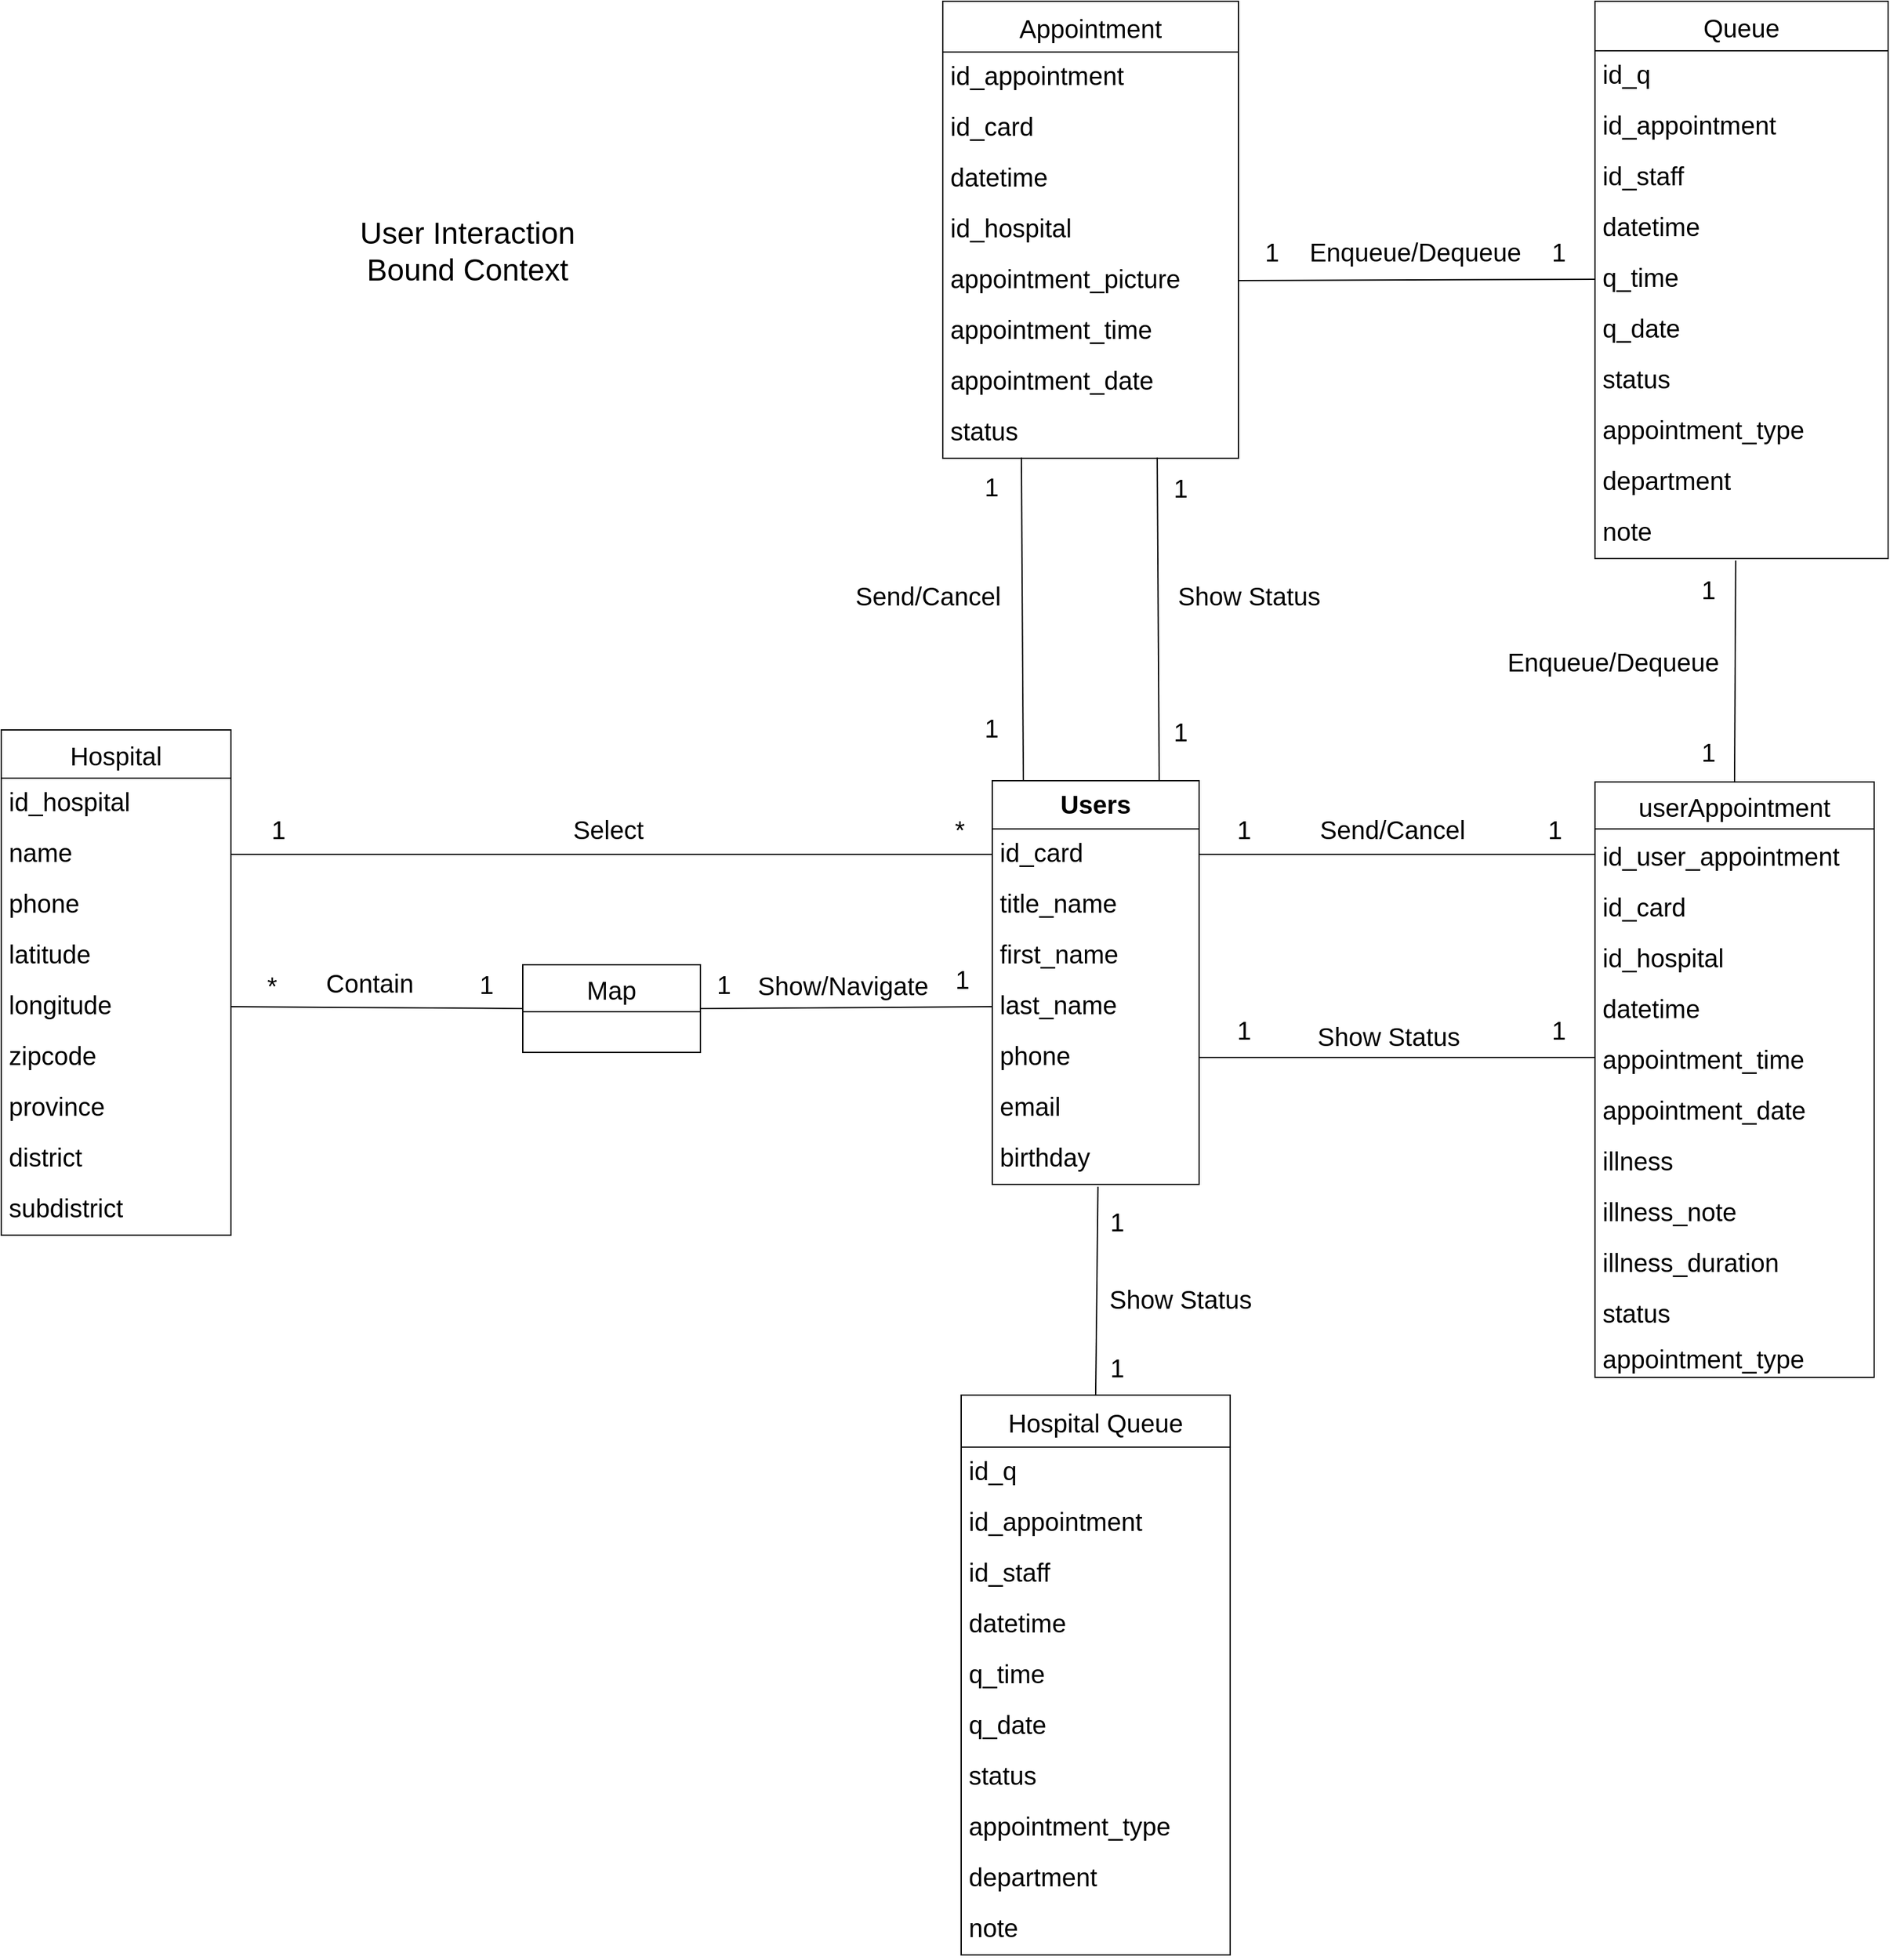<mxfile version="20.6.0" type="device"><diagram id="UZOL21twxFex-5d-P2eR" name="Page-1"><mxGraphModel dx="2580" dy="-2388" grid="0" gridSize="10" guides="1" tooltips="1" connect="1" arrows="1" fold="1" page="1" pageScale="1" pageWidth="850" pageHeight="1100" math="0" shadow="0"><root><mxCell id="0"/><mxCell id="1" parent="0"/><mxCell id="BPIyBvQ2ZRbaufQEwY2Y-412" value="&lt;font style=&quot;font-size: 24px;&quot;&gt;User Interaction&lt;br&gt;Bound Context&lt;/font&gt;" style="text;html=1;strokeColor=none;fillColor=none;align=center;verticalAlign=middle;whiteSpace=wrap;rounded=0;" parent="1" vertex="1"><mxGeometry x="-499" y="3731.5" width="199" height="91" as="geometry"/></mxCell><mxCell id="BPIyBvQ2ZRbaufQEwY2Y-413" value="Users" style="swimlane;fontStyle=1;align=center;verticalAlign=top;childLayout=stackLayout;horizontal=1;startSize=38;horizontalStack=0;resizeParent=1;resizeParentMax=0;resizeLast=0;collapsible=1;marginBottom=0;fontSize=20;" parent="1" vertex="1"><mxGeometry x="14" y="4194" width="163" height="318" as="geometry"/></mxCell><mxCell id="BPIyBvQ2ZRbaufQEwY2Y-414" value="id_card" style="text;strokeColor=none;fillColor=none;align=left;verticalAlign=top;spacingLeft=4;spacingRight=4;overflow=hidden;rotatable=0;points=[[0,0.5],[1,0.5]];portConstraint=eastwest;fontSize=20;" parent="BPIyBvQ2ZRbaufQEwY2Y-413" vertex="1"><mxGeometry y="38" width="163" height="40" as="geometry"/></mxCell><mxCell id="BPIyBvQ2ZRbaufQEwY2Y-415" value="title_name" style="text;strokeColor=none;fillColor=none;align=left;verticalAlign=top;spacingLeft=4;spacingRight=4;overflow=hidden;rotatable=0;points=[[0,0.5],[1,0.5]];portConstraint=eastwest;fontSize=20;" parent="BPIyBvQ2ZRbaufQEwY2Y-413" vertex="1"><mxGeometry y="78" width="163" height="40" as="geometry"/></mxCell><mxCell id="BPIyBvQ2ZRbaufQEwY2Y-416" value="first_name" style="text;strokeColor=none;fillColor=none;align=left;verticalAlign=top;spacingLeft=4;spacingRight=4;overflow=hidden;rotatable=0;points=[[0,0.5],[1,0.5]];portConstraint=eastwest;fontSize=20;" parent="BPIyBvQ2ZRbaufQEwY2Y-413" vertex="1"><mxGeometry y="118" width="163" height="40" as="geometry"/></mxCell><mxCell id="BPIyBvQ2ZRbaufQEwY2Y-417" value="last_name" style="text;strokeColor=none;fillColor=none;align=left;verticalAlign=top;spacingLeft=4;spacingRight=4;overflow=hidden;rotatable=0;points=[[0,0.5],[1,0.5]];portConstraint=eastwest;fontSize=20;" parent="BPIyBvQ2ZRbaufQEwY2Y-413" vertex="1"><mxGeometry y="158" width="163" height="40" as="geometry"/></mxCell><mxCell id="BPIyBvQ2ZRbaufQEwY2Y-418" value="phone" style="text;strokeColor=none;fillColor=none;align=left;verticalAlign=top;spacingLeft=4;spacingRight=4;overflow=hidden;rotatable=0;points=[[0,0.5],[1,0.5]];portConstraint=eastwest;fontSize=20;" parent="BPIyBvQ2ZRbaufQEwY2Y-413" vertex="1"><mxGeometry y="198" width="163" height="40" as="geometry"/></mxCell><mxCell id="BPIyBvQ2ZRbaufQEwY2Y-419" value="email" style="text;strokeColor=none;fillColor=none;align=left;verticalAlign=top;spacingLeft=4;spacingRight=4;overflow=hidden;rotatable=0;points=[[0,0.5],[1,0.5]];portConstraint=eastwest;fontSize=20;" parent="BPIyBvQ2ZRbaufQEwY2Y-413" vertex="1"><mxGeometry y="238" width="163" height="40" as="geometry"/></mxCell><mxCell id="BPIyBvQ2ZRbaufQEwY2Y-420" value="birthday" style="text;strokeColor=none;fillColor=none;align=left;verticalAlign=top;spacingLeft=4;spacingRight=4;overflow=hidden;rotatable=0;points=[[0,0.5],[1,0.5]];portConstraint=eastwest;fontSize=20;" parent="BPIyBvQ2ZRbaufQEwY2Y-413" vertex="1"><mxGeometry y="278" width="163" height="40" as="geometry"/></mxCell><mxCell id="BPIyBvQ2ZRbaufQEwY2Y-421" value="Appointment" style="swimlane;fontStyle=0;childLayout=stackLayout;horizontal=1;startSize=40;fillColor=none;horizontalStack=0;resizeParent=1;resizeParentMax=0;resizeLast=0;collapsible=1;marginBottom=0;fontSize=20;" parent="1" vertex="1"><mxGeometry x="-25" y="3580" width="233" height="360" as="geometry"/></mxCell><mxCell id="BPIyBvQ2ZRbaufQEwY2Y-422" value="id_appointment" style="text;strokeColor=none;fillColor=none;align=left;verticalAlign=top;spacingLeft=4;spacingRight=4;overflow=hidden;rotatable=0;points=[[0,0.5],[1,0.5]];portConstraint=eastwest;fontSize=20;" parent="BPIyBvQ2ZRbaufQEwY2Y-421" vertex="1"><mxGeometry y="40" width="233" height="40" as="geometry"/></mxCell><mxCell id="BPIyBvQ2ZRbaufQEwY2Y-423" value="id_card" style="text;strokeColor=none;fillColor=none;align=left;verticalAlign=top;spacingLeft=4;spacingRight=4;overflow=hidden;rotatable=0;points=[[0,0.5],[1,0.5]];portConstraint=eastwest;fontSize=20;" parent="BPIyBvQ2ZRbaufQEwY2Y-421" vertex="1"><mxGeometry y="80" width="233" height="40" as="geometry"/></mxCell><mxCell id="BPIyBvQ2ZRbaufQEwY2Y-424" value="datetime" style="text;strokeColor=none;fillColor=none;align=left;verticalAlign=top;spacingLeft=4;spacingRight=4;overflow=hidden;rotatable=0;points=[[0,0.5],[1,0.5]];portConstraint=eastwest;fontSize=20;" parent="BPIyBvQ2ZRbaufQEwY2Y-421" vertex="1"><mxGeometry y="120" width="233" height="40" as="geometry"/></mxCell><mxCell id="BPIyBvQ2ZRbaufQEwY2Y-425" value="id_hospital" style="text;strokeColor=none;fillColor=none;align=left;verticalAlign=top;spacingLeft=4;spacingRight=4;overflow=hidden;rotatable=0;points=[[0,0.5],[1,0.5]];portConstraint=eastwest;fontSize=20;" parent="BPIyBvQ2ZRbaufQEwY2Y-421" vertex="1"><mxGeometry y="160" width="233" height="40" as="geometry"/></mxCell><mxCell id="BPIyBvQ2ZRbaufQEwY2Y-426" value=" appointment_picture" style="text;strokeColor=none;fillColor=none;align=left;verticalAlign=top;spacingLeft=4;spacingRight=4;overflow=hidden;rotatable=0;points=[[0,0.5],[1,0.5]];portConstraint=eastwest;fontSize=20;" parent="BPIyBvQ2ZRbaufQEwY2Y-421" vertex="1"><mxGeometry y="200" width="233" height="40" as="geometry"/></mxCell><mxCell id="BPIyBvQ2ZRbaufQEwY2Y-427" value="appointment_time" style="text;strokeColor=none;fillColor=none;align=left;verticalAlign=top;spacingLeft=4;spacingRight=4;overflow=hidden;rotatable=0;points=[[0,0.5],[1,0.5]];portConstraint=eastwest;fontSize=20;" parent="BPIyBvQ2ZRbaufQEwY2Y-421" vertex="1"><mxGeometry y="240" width="233" height="40" as="geometry"/></mxCell><mxCell id="BPIyBvQ2ZRbaufQEwY2Y-428" value="appointment_date" style="text;strokeColor=none;fillColor=none;align=left;verticalAlign=top;spacingLeft=4;spacingRight=4;overflow=hidden;rotatable=0;points=[[0,0.5],[1,0.5]];portConstraint=eastwest;fontSize=20;" parent="BPIyBvQ2ZRbaufQEwY2Y-421" vertex="1"><mxGeometry y="280" width="233" height="40" as="geometry"/></mxCell><mxCell id="BPIyBvQ2ZRbaufQEwY2Y-429" value="status" style="text;strokeColor=none;fillColor=none;align=left;verticalAlign=top;spacingLeft=4;spacingRight=4;overflow=hidden;rotatable=0;points=[[0,0.5],[1,0.5]];portConstraint=eastwest;fontSize=20;" parent="BPIyBvQ2ZRbaufQEwY2Y-421" vertex="1"><mxGeometry y="320" width="233" height="40" as="geometry"/></mxCell><mxCell id="BPIyBvQ2ZRbaufQEwY2Y-430" value="userAppointment" style="swimlane;fontStyle=0;childLayout=stackLayout;horizontal=1;startSize=37;fillColor=none;horizontalStack=0;resizeParent=1;resizeParentMax=0;resizeLast=0;collapsible=1;marginBottom=0;fontSize=20;" parent="1" vertex="1"><mxGeometry x="489" y="4195" width="220" height="469" as="geometry"/></mxCell><mxCell id="BPIyBvQ2ZRbaufQEwY2Y-431" value="id_user_appointment" style="text;strokeColor=none;fillColor=none;align=left;verticalAlign=middle;spacingLeft=4;spacingRight=4;overflow=hidden;rotatable=0;points=[[0,0.5],[1,0.5]];portConstraint=eastwest;fontSize=20;" parent="BPIyBvQ2ZRbaufQEwY2Y-430" vertex="1"><mxGeometry y="37" width="220" height="40" as="geometry"/></mxCell><mxCell id="BPIyBvQ2ZRbaufQEwY2Y-432" value="id_card" style="text;strokeColor=none;fillColor=none;align=left;verticalAlign=middle;spacingLeft=4;spacingRight=4;overflow=hidden;rotatable=0;points=[[0,0.5],[1,0.5]];portConstraint=eastwest;fontSize=20;" parent="BPIyBvQ2ZRbaufQEwY2Y-430" vertex="1"><mxGeometry y="77" width="220" height="40" as="geometry"/></mxCell><mxCell id="BPIyBvQ2ZRbaufQEwY2Y-433" value="id_hospital" style="text;strokeColor=none;fillColor=none;align=left;verticalAlign=middle;spacingLeft=4;spacingRight=4;overflow=hidden;rotatable=0;points=[[0,0.5],[1,0.5]];portConstraint=eastwest;fontSize=20;" parent="BPIyBvQ2ZRbaufQEwY2Y-430" vertex="1"><mxGeometry y="117" width="220" height="40" as="geometry"/></mxCell><mxCell id="BPIyBvQ2ZRbaufQEwY2Y-434" value="datetime" style="text;strokeColor=none;fillColor=none;align=left;verticalAlign=middle;spacingLeft=4;spacingRight=4;overflow=hidden;rotatable=0;points=[[0,0.5],[1,0.5]];portConstraint=eastwest;fontSize=20;" parent="BPIyBvQ2ZRbaufQEwY2Y-430" vertex="1"><mxGeometry y="157" width="220" height="40" as="geometry"/></mxCell><mxCell id="BPIyBvQ2ZRbaufQEwY2Y-435" value="appointment_time" style="text;strokeColor=none;fillColor=none;align=left;verticalAlign=middle;spacingLeft=4;spacingRight=4;overflow=hidden;rotatable=0;points=[[0,0.5],[1,0.5]];portConstraint=eastwest;fontSize=20;" parent="BPIyBvQ2ZRbaufQEwY2Y-430" vertex="1"><mxGeometry y="197" width="220" height="40" as="geometry"/></mxCell><mxCell id="BPIyBvQ2ZRbaufQEwY2Y-436" value="appointment_date" style="text;strokeColor=none;fillColor=none;align=left;verticalAlign=middle;spacingLeft=4;spacingRight=4;overflow=hidden;rotatable=0;points=[[0,0.5],[1,0.5]];portConstraint=eastwest;fontSize=20;" parent="BPIyBvQ2ZRbaufQEwY2Y-430" vertex="1"><mxGeometry y="237" width="220" height="40" as="geometry"/></mxCell><mxCell id="BPIyBvQ2ZRbaufQEwY2Y-437" value="illness" style="text;strokeColor=none;fillColor=none;align=left;verticalAlign=middle;spacingLeft=4;spacingRight=4;overflow=hidden;rotatable=0;points=[[0,0.5],[1,0.5]];portConstraint=eastwest;fontSize=20;" parent="BPIyBvQ2ZRbaufQEwY2Y-430" vertex="1"><mxGeometry y="277" width="220" height="40" as="geometry"/></mxCell><mxCell id="BPIyBvQ2ZRbaufQEwY2Y-438" value="illness_note" style="text;strokeColor=none;fillColor=none;align=left;verticalAlign=middle;spacingLeft=4;spacingRight=4;overflow=hidden;rotatable=0;points=[[0,0.5],[1,0.5]];portConstraint=eastwest;fontSize=20;" parent="BPIyBvQ2ZRbaufQEwY2Y-430" vertex="1"><mxGeometry y="317" width="220" height="40" as="geometry"/></mxCell><mxCell id="BPIyBvQ2ZRbaufQEwY2Y-439" value="illness_duration" style="text;strokeColor=none;fillColor=none;align=left;verticalAlign=middle;spacingLeft=4;spacingRight=4;overflow=hidden;rotatable=0;points=[[0,0.5],[1,0.5]];portConstraint=eastwest;fontSize=20;" parent="BPIyBvQ2ZRbaufQEwY2Y-430" vertex="1"><mxGeometry y="357" width="220" height="40" as="geometry"/></mxCell><mxCell id="BPIyBvQ2ZRbaufQEwY2Y-440" value="status" style="text;strokeColor=none;fillColor=none;align=left;verticalAlign=middle;spacingLeft=4;spacingRight=4;overflow=hidden;rotatable=0;points=[[0,0.5],[1,0.5]];portConstraint=eastwest;fontSize=20;" parent="BPIyBvQ2ZRbaufQEwY2Y-430" vertex="1"><mxGeometry y="397" width="220" height="40" as="geometry"/></mxCell><mxCell id="BPIyBvQ2ZRbaufQEwY2Y-441" value="appointment_type" style="text;strokeColor=none;fillColor=none;align=left;verticalAlign=middle;spacingLeft=4;spacingRight=4;overflow=hidden;rotatable=0;points=[[0,0.5],[1,0.5]];portConstraint=eastwest;fontSize=20;" parent="BPIyBvQ2ZRbaufQEwY2Y-430" vertex="1"><mxGeometry y="437" width="220" height="32" as="geometry"/></mxCell><mxCell id="BPIyBvQ2ZRbaufQEwY2Y-442" value="Map" style="swimlane;fontStyle=0;childLayout=stackLayout;horizontal=1;startSize=37;fillColor=none;horizontalStack=0;resizeParent=1;resizeParentMax=0;resizeLast=0;collapsible=1;marginBottom=0;fontSize=20;" parent="1" vertex="1"><mxGeometry x="-356" y="4339" width="140" height="69" as="geometry"/></mxCell><mxCell id="BPIyBvQ2ZRbaufQEwY2Y-443" value="Hospital" style="swimlane;fontStyle=0;childLayout=stackLayout;horizontal=1;startSize=38;fillColor=none;horizontalStack=0;resizeParent=1;resizeParentMax=0;resizeLast=0;collapsible=1;marginBottom=0;fontSize=20;" parent="1" vertex="1"><mxGeometry x="-767" y="4154" width="181" height="398" as="geometry"/></mxCell><mxCell id="BPIyBvQ2ZRbaufQEwY2Y-444" value="id_hospital" style="text;strokeColor=none;fillColor=none;align=left;verticalAlign=top;spacingLeft=4;spacingRight=4;overflow=hidden;rotatable=0;points=[[0,0.5],[1,0.5]];portConstraint=eastwest;fontSize=20;" parent="BPIyBvQ2ZRbaufQEwY2Y-443" vertex="1"><mxGeometry y="38" width="181" height="40" as="geometry"/></mxCell><mxCell id="BPIyBvQ2ZRbaufQEwY2Y-445" value="name" style="text;strokeColor=none;fillColor=none;align=left;verticalAlign=top;spacingLeft=4;spacingRight=4;overflow=hidden;rotatable=0;points=[[0,0.5],[1,0.5]];portConstraint=eastwest;fontSize=20;" parent="BPIyBvQ2ZRbaufQEwY2Y-443" vertex="1"><mxGeometry y="78" width="181" height="40" as="geometry"/></mxCell><mxCell id="BPIyBvQ2ZRbaufQEwY2Y-446" value="phone" style="text;strokeColor=none;fillColor=none;align=left;verticalAlign=top;spacingLeft=4;spacingRight=4;overflow=hidden;rotatable=0;points=[[0,0.5],[1,0.5]];portConstraint=eastwest;fontSize=20;" parent="BPIyBvQ2ZRbaufQEwY2Y-443" vertex="1"><mxGeometry y="118" width="181" height="40" as="geometry"/></mxCell><mxCell id="BPIyBvQ2ZRbaufQEwY2Y-447" value="latitude" style="text;strokeColor=none;fillColor=none;align=left;verticalAlign=top;spacingLeft=4;spacingRight=4;overflow=hidden;rotatable=0;points=[[0,0.5],[1,0.5]];portConstraint=eastwest;fontSize=20;" parent="BPIyBvQ2ZRbaufQEwY2Y-443" vertex="1"><mxGeometry y="158" width="181" height="40" as="geometry"/></mxCell><mxCell id="BPIyBvQ2ZRbaufQEwY2Y-448" value="longitude" style="text;strokeColor=none;fillColor=none;align=left;verticalAlign=top;spacingLeft=4;spacingRight=4;overflow=hidden;rotatable=0;points=[[0,0.5],[1,0.5]];portConstraint=eastwest;fontSize=20;" parent="BPIyBvQ2ZRbaufQEwY2Y-443" vertex="1"><mxGeometry y="198" width="181" height="40" as="geometry"/></mxCell><mxCell id="BPIyBvQ2ZRbaufQEwY2Y-449" value="zipcode" style="text;strokeColor=none;fillColor=none;align=left;verticalAlign=top;spacingLeft=4;spacingRight=4;overflow=hidden;rotatable=0;points=[[0,0.5],[1,0.5]];portConstraint=eastwest;fontSize=20;" parent="BPIyBvQ2ZRbaufQEwY2Y-443" vertex="1"><mxGeometry y="238" width="181" height="40" as="geometry"/></mxCell><mxCell id="BPIyBvQ2ZRbaufQEwY2Y-450" value="province" style="text;strokeColor=none;fillColor=none;align=left;verticalAlign=top;spacingLeft=4;spacingRight=4;overflow=hidden;rotatable=0;points=[[0,0.5],[1,0.5]];portConstraint=eastwest;fontSize=20;" parent="BPIyBvQ2ZRbaufQEwY2Y-443" vertex="1"><mxGeometry y="278" width="181" height="40" as="geometry"/></mxCell><mxCell id="BPIyBvQ2ZRbaufQEwY2Y-451" value="district" style="text;strokeColor=none;fillColor=none;align=left;verticalAlign=top;spacingLeft=4;spacingRight=4;overflow=hidden;rotatable=0;points=[[0,0.5],[1,0.5]];portConstraint=eastwest;fontSize=20;" parent="BPIyBvQ2ZRbaufQEwY2Y-443" vertex="1"><mxGeometry y="318" width="181" height="40" as="geometry"/></mxCell><mxCell id="BPIyBvQ2ZRbaufQEwY2Y-452" value="subdistrict" style="text;strokeColor=none;fillColor=none;align=left;verticalAlign=top;spacingLeft=4;spacingRight=4;overflow=hidden;rotatable=0;points=[[0,0.5],[1,0.5]];portConstraint=eastwest;fontSize=20;" parent="BPIyBvQ2ZRbaufQEwY2Y-443" vertex="1"><mxGeometry y="358" width="181" height="40" as="geometry"/></mxCell><mxCell id="BPIyBvQ2ZRbaufQEwY2Y-453" value="Queue" style="swimlane;fontStyle=0;childLayout=stackLayout;horizontal=1;startSize=39;fillColor=none;horizontalStack=0;resizeParent=1;resizeParentMax=0;resizeLast=0;collapsible=1;marginBottom=0;fontSize=20;" parent="1" vertex="1"><mxGeometry x="489" y="3580" width="231" height="439" as="geometry"/></mxCell><mxCell id="BPIyBvQ2ZRbaufQEwY2Y-454" value="id_q" style="text;strokeColor=none;fillColor=none;align=left;verticalAlign=top;spacingLeft=4;spacingRight=4;overflow=hidden;rotatable=0;points=[[0,0.5],[1,0.5]];portConstraint=eastwest;fontSize=20;" parent="BPIyBvQ2ZRbaufQEwY2Y-453" vertex="1"><mxGeometry y="39" width="231" height="40" as="geometry"/></mxCell><mxCell id="BPIyBvQ2ZRbaufQEwY2Y-455" value="id_appointment" style="text;strokeColor=none;fillColor=none;align=left;verticalAlign=top;spacingLeft=4;spacingRight=4;overflow=hidden;rotatable=0;points=[[0,0.5],[1,0.5]];portConstraint=eastwest;fontSize=20;" parent="BPIyBvQ2ZRbaufQEwY2Y-453" vertex="1"><mxGeometry y="79" width="231" height="40" as="geometry"/></mxCell><mxCell id="BPIyBvQ2ZRbaufQEwY2Y-456" value="id_staff" style="text;strokeColor=none;fillColor=none;align=left;verticalAlign=top;spacingLeft=4;spacingRight=4;overflow=hidden;rotatable=0;points=[[0,0.5],[1,0.5]];portConstraint=eastwest;fontSize=20;" parent="BPIyBvQ2ZRbaufQEwY2Y-453" vertex="1"><mxGeometry y="119" width="231" height="40" as="geometry"/></mxCell><mxCell id="BPIyBvQ2ZRbaufQEwY2Y-457" value="datetime" style="text;strokeColor=none;fillColor=none;align=left;verticalAlign=top;spacingLeft=4;spacingRight=4;overflow=hidden;rotatable=0;points=[[0,0.5],[1,0.5]];portConstraint=eastwest;fontSize=20;" parent="BPIyBvQ2ZRbaufQEwY2Y-453" vertex="1"><mxGeometry y="159" width="231" height="40" as="geometry"/></mxCell><mxCell id="BPIyBvQ2ZRbaufQEwY2Y-458" value="q_time" style="text;strokeColor=none;fillColor=none;align=left;verticalAlign=top;spacingLeft=4;spacingRight=4;overflow=hidden;rotatable=0;points=[[0,0.5],[1,0.5]];portConstraint=eastwest;fontSize=20;" parent="BPIyBvQ2ZRbaufQEwY2Y-453" vertex="1"><mxGeometry y="199" width="231" height="40" as="geometry"/></mxCell><mxCell id="BPIyBvQ2ZRbaufQEwY2Y-459" value="q_date" style="text;strokeColor=none;fillColor=none;align=left;verticalAlign=top;spacingLeft=4;spacingRight=4;overflow=hidden;rotatable=0;points=[[0,0.5],[1,0.5]];portConstraint=eastwest;fontSize=20;" parent="BPIyBvQ2ZRbaufQEwY2Y-453" vertex="1"><mxGeometry y="239" width="231" height="40" as="geometry"/></mxCell><mxCell id="BPIyBvQ2ZRbaufQEwY2Y-460" value=" status" style="text;strokeColor=none;fillColor=none;align=left;verticalAlign=top;spacingLeft=4;spacingRight=4;overflow=hidden;rotatable=0;points=[[0,0.5],[1,0.5]];portConstraint=eastwest;fontSize=20;" parent="BPIyBvQ2ZRbaufQEwY2Y-453" vertex="1"><mxGeometry y="279" width="231" height="40" as="geometry"/></mxCell><mxCell id="BPIyBvQ2ZRbaufQEwY2Y-461" value="appointment_type" style="text;strokeColor=none;fillColor=none;align=left;verticalAlign=top;spacingLeft=4;spacingRight=4;overflow=hidden;rotatable=0;points=[[0,0.5],[1,0.5]];portConstraint=eastwest;fontSize=20;" parent="BPIyBvQ2ZRbaufQEwY2Y-453" vertex="1"><mxGeometry y="319" width="231" height="40" as="geometry"/></mxCell><mxCell id="BPIyBvQ2ZRbaufQEwY2Y-462" value="department" style="text;strokeColor=none;fillColor=none;align=left;verticalAlign=top;spacingLeft=4;spacingRight=4;overflow=hidden;rotatable=0;points=[[0,0.5],[1,0.5]];portConstraint=eastwest;fontSize=20;" parent="BPIyBvQ2ZRbaufQEwY2Y-453" vertex="1"><mxGeometry y="359" width="231" height="40" as="geometry"/></mxCell><mxCell id="BPIyBvQ2ZRbaufQEwY2Y-463" value="note" style="text;strokeColor=none;fillColor=none;align=left;verticalAlign=top;spacingLeft=4;spacingRight=4;overflow=hidden;rotatable=0;points=[[0,0.5],[1,0.5]];portConstraint=eastwest;fontSize=20;" parent="BPIyBvQ2ZRbaufQEwY2Y-453" vertex="1"><mxGeometry y="399" width="231" height="40" as="geometry"/></mxCell><mxCell id="BPIyBvQ2ZRbaufQEwY2Y-464" value="" style="endArrow=none;html=1;rounded=0;fontSize=23;exitX=1;exitY=0.5;exitDx=0;exitDy=0;entryX=0;entryY=0.5;entryDx=0;entryDy=0;" parent="1" edge="1" target="BPIyBvQ2ZRbaufQEwY2Y-417" source="BPIyBvQ2ZRbaufQEwY2Y-442"><mxGeometry width="50" height="50" relative="1" as="geometry"><mxPoint x="-216.42" y="4364.806" as="sourcePoint"/><mxPoint x="14" y="4364.394" as="targetPoint"/></mxGeometry></mxCell><mxCell id="BPIyBvQ2ZRbaufQEwY2Y-465" value="" style="endArrow=none;html=1;rounded=0;fontSize=23;entryX=0;entryY=0.5;entryDx=0;entryDy=0;exitX=1;exitY=0.5;exitDx=0;exitDy=0;" parent="1" target="BPIyBvQ2ZRbaufQEwY2Y-442" edge="1" source="BPIyBvQ2ZRbaufQEwY2Y-448"><mxGeometry width="50" height="50" relative="1" as="geometry"><mxPoint x="-585.86" y="4366.274" as="sourcePoint"/><mxPoint x="24" y="4375.394" as="targetPoint"/></mxGeometry></mxCell><mxCell id="BPIyBvQ2ZRbaufQEwY2Y-466" value="" style="endArrow=none;html=1;rounded=0;fontSize=23;entryX=0;entryY=0.5;entryDx=0;entryDy=0;exitX=1;exitY=0.5;exitDx=0;exitDy=0;" parent="1" source="BPIyBvQ2ZRbaufQEwY2Y-445" target="BPIyBvQ2ZRbaufQEwY2Y-414" edge="1"><mxGeometry width="50" height="50" relative="1" as="geometry"><mxPoint x="-405.93" y="4235.274" as="sourcePoint"/><mxPoint x="-176.07" y="4234.0" as="targetPoint"/></mxGeometry></mxCell><mxCell id="BPIyBvQ2ZRbaufQEwY2Y-467" value="" style="endArrow=none;html=1;rounded=0;fontSize=23;exitX=1;exitY=0.5;exitDx=0;exitDy=0;entryX=0;entryY=0.5;entryDx=0;entryDy=0;" parent="1" source="BPIyBvQ2ZRbaufQEwY2Y-414" edge="1" target="BPIyBvQ2ZRbaufQEwY2Y-431"><mxGeometry width="50" height="50" relative="1" as="geometry"><mxPoint x="-576" y="4243" as="sourcePoint"/><mxPoint x="484" y="4233" as="targetPoint"/></mxGeometry></mxCell><mxCell id="BPIyBvQ2ZRbaufQEwY2Y-468" value="" style="endArrow=none;html=1;rounded=0;fontSize=23;exitX=1;exitY=0.5;exitDx=0;exitDy=0;entryX=0;entryY=0.5;entryDx=0;entryDy=0;" parent="1" edge="1" target="BPIyBvQ2ZRbaufQEwY2Y-435" source="BPIyBvQ2ZRbaufQEwY2Y-418"><mxGeometry width="50" height="50" relative="1" as="geometry"><mxPoint x="164" y="4364.0" as="sourcePoint"/><mxPoint x="484" y="4364" as="targetPoint"/></mxGeometry></mxCell><mxCell id="BPIyBvQ2ZRbaufQEwY2Y-469" value="" style="endArrow=none;html=1;rounded=0;fontSize=23;exitX=0.25;exitY=0;exitDx=0;exitDy=0;entryX=0.221;entryY=1.052;entryDx=0;entryDy=0;entryPerimeter=0;" parent="1" edge="1"><mxGeometry width="50" height="50" relative="1" as="geometry"><mxPoint x="38.5" y="4194.0" as="sourcePoint"/><mxPoint x="36.94" y="3939.352" as="targetPoint"/></mxGeometry></mxCell><mxCell id="BPIyBvQ2ZRbaufQEwY2Y-470" value="" style="endArrow=none;html=1;rounded=0;fontSize=23;exitX=0.25;exitY=0;exitDx=0;exitDy=0;entryX=0.221;entryY=1.052;entryDx=0;entryDy=0;entryPerimeter=0;" parent="1" edge="1"><mxGeometry width="50" height="50" relative="1" as="geometry"><mxPoint x="145.56" y="4194.0" as="sourcePoint"/><mxPoint x="144" y="3939.352" as="targetPoint"/></mxGeometry></mxCell><mxCell id="BPIyBvQ2ZRbaufQEwY2Y-471" value="1" style="text;html=1;align=center;verticalAlign=middle;resizable=0;points=[];autosize=1;strokeColor=none;fillColor=none;fontSize=20;" parent="1" vertex="1"><mxGeometry x="-2" y="4132" width="30" height="40" as="geometry"/></mxCell><mxCell id="BPIyBvQ2ZRbaufQEwY2Y-472" value="1" style="text;html=1;align=center;verticalAlign=middle;resizable=0;points=[];autosize=1;strokeColor=none;fillColor=none;fontSize=20;" parent="1" vertex="1"><mxGeometry x="-2" y="3942" width="30" height="40" as="geometry"/></mxCell><mxCell id="BPIyBvQ2ZRbaufQEwY2Y-473" value="1" style="text;html=1;align=center;verticalAlign=middle;resizable=0;points=[];autosize=1;strokeColor=none;fillColor=none;fontSize=20;" parent="1" vertex="1"><mxGeometry x="147" y="4135" width="30" height="40" as="geometry"/></mxCell><mxCell id="BPIyBvQ2ZRbaufQEwY2Y-474" value="1" style="text;html=1;align=center;verticalAlign=middle;resizable=0;points=[];autosize=1;strokeColor=none;fillColor=none;fontSize=20;" parent="1" vertex="1"><mxGeometry x="147" y="3943" width="30" height="40" as="geometry"/></mxCell><mxCell id="BPIyBvQ2ZRbaufQEwY2Y-475" value="1" style="text;html=1;align=center;verticalAlign=middle;resizable=0;points=[];autosize=1;strokeColor=none;fillColor=none;fontSize=20;" parent="1" vertex="1"><mxGeometry x="197" y="4212" width="30" height="40" as="geometry"/></mxCell><mxCell id="BPIyBvQ2ZRbaufQEwY2Y-476" value="1" style="text;html=1;align=center;verticalAlign=middle;resizable=0;points=[];autosize=1;strokeColor=none;fillColor=none;fontSize=20;" parent="1" vertex="1"><mxGeometry x="197" y="4370" width="30" height="40" as="geometry"/></mxCell><mxCell id="BPIyBvQ2ZRbaufQEwY2Y-477" value="1" style="text;html=1;align=center;verticalAlign=middle;resizable=0;points=[];autosize=1;strokeColor=none;fillColor=none;fontSize=20;" parent="1" vertex="1"><mxGeometry x="442" y="4212" width="30" height="40" as="geometry"/></mxCell><mxCell id="BPIyBvQ2ZRbaufQEwY2Y-478" value="1" style="text;html=1;align=center;verticalAlign=middle;resizable=0;points=[];autosize=1;strokeColor=none;fillColor=none;fontSize=20;" parent="1" vertex="1"><mxGeometry x="445" y="4370" width="30" height="40" as="geometry"/></mxCell><mxCell id="BPIyBvQ2ZRbaufQEwY2Y-479" value="*" style="text;html=1;align=center;verticalAlign=middle;resizable=0;points=[];autosize=1;strokeColor=none;fillColor=none;fontSize=20;" parent="1" vertex="1"><mxGeometry x="-22" y="4217" width="20" height="30" as="geometry"/></mxCell><mxCell id="BPIyBvQ2ZRbaufQEwY2Y-480" value="1" style="text;html=1;align=center;verticalAlign=middle;resizable=0;points=[];autosize=1;strokeColor=none;fillColor=none;fontSize=20;" parent="1" vertex="1"><mxGeometry x="-25" y="4330" width="30" height="40" as="geometry"/></mxCell><mxCell id="BPIyBvQ2ZRbaufQEwY2Y-481" value="1" style="text;html=1;align=center;verticalAlign=middle;resizable=0;points=[];autosize=1;strokeColor=none;fillColor=none;fontSize=20;" parent="1" vertex="1"><mxGeometry x="-213" y="4334" width="30" height="40" as="geometry"/></mxCell><mxCell id="BPIyBvQ2ZRbaufQEwY2Y-482" value="1" style="text;html=1;align=center;verticalAlign=middle;resizable=0;points=[];autosize=1;strokeColor=none;fillColor=none;fontSize=20;" parent="1" vertex="1"><mxGeometry x="-400" y="4339" width="30" height="30" as="geometry"/></mxCell><mxCell id="BPIyBvQ2ZRbaufQEwY2Y-483" value="*" style="text;html=1;align=center;verticalAlign=middle;resizable=0;points=[];autosize=1;strokeColor=none;fillColor=none;fontSize=20;" parent="1" vertex="1"><mxGeometry x="-564" y="4340" width="20" height="30" as="geometry"/></mxCell><mxCell id="BPIyBvQ2ZRbaufQEwY2Y-484" value="1" style="text;html=1;align=center;verticalAlign=middle;resizable=0;points=[];autosize=1;strokeColor=none;fillColor=none;fontSize=20;" parent="1" vertex="1"><mxGeometry x="-564" y="4212" width="30" height="40" as="geometry"/></mxCell><mxCell id="BPIyBvQ2ZRbaufQEwY2Y-485" value="1" style="text;html=1;align=center;verticalAlign=middle;resizable=0;points=[];autosize=1;strokeColor=none;fillColor=none;fontSize=20;" parent="1" vertex="1"><mxGeometry x="97" y="4521" width="30" height="40" as="geometry"/></mxCell><mxCell id="BPIyBvQ2ZRbaufQEwY2Y-486" value="1" style="text;html=1;align=center;verticalAlign=middle;resizable=0;points=[];autosize=1;strokeColor=none;fillColor=none;fontSize=20;" parent="1" vertex="1"><mxGeometry x="97" y="4636" width="30" height="40" as="geometry"/></mxCell><mxCell id="BPIyBvQ2ZRbaufQEwY2Y-487" value="1" style="text;html=1;align=center;verticalAlign=middle;resizable=0;points=[];autosize=1;strokeColor=none;fillColor=none;fontSize=20;" parent="1" vertex="1"><mxGeometry x="445" y="3757" width="30" height="40" as="geometry"/></mxCell><mxCell id="BPIyBvQ2ZRbaufQEwY2Y-488" value="Contain" style="text;html=1;align=center;verticalAlign=middle;resizable=0;points=[];autosize=1;strokeColor=none;fillColor=none;fontSize=20;" parent="1" vertex="1"><mxGeometry x="-522" y="4333" width="90" height="40" as="geometry"/></mxCell><mxCell id="BPIyBvQ2ZRbaufQEwY2Y-489" value="Show/Navigate" style="text;html=1;align=center;verticalAlign=middle;resizable=0;points=[];autosize=1;strokeColor=none;fillColor=none;fontSize=20;" parent="1" vertex="1"><mxGeometry x="-179" y="4340" width="150" height="30" as="geometry"/></mxCell><mxCell id="BPIyBvQ2ZRbaufQEwY2Y-490" value="Select" style="text;html=1;align=center;verticalAlign=middle;resizable=0;points=[];autosize=1;strokeColor=none;fillColor=none;fontSize=20;" parent="1" vertex="1"><mxGeometry x="-324" y="4217" width="70" height="30" as="geometry"/></mxCell><mxCell id="BPIyBvQ2ZRbaufQEwY2Y-491" value="Send/Cancel" style="text;html=1;align=center;verticalAlign=middle;resizable=0;points=[];autosize=1;strokeColor=none;fillColor=none;fontSize=20;" parent="1" vertex="1"><mxGeometry x="264" y="4217" width="130" height="30" as="geometry"/></mxCell><mxCell id="BPIyBvQ2ZRbaufQEwY2Y-492" value="Send/Cancel" style="text;html=1;align=center;verticalAlign=middle;resizable=0;points=[];autosize=1;strokeColor=none;fillColor=none;fontSize=20;" parent="1" vertex="1"><mxGeometry x="-102" y="4033" width="130" height="30" as="geometry"/></mxCell><mxCell id="BPIyBvQ2ZRbaufQEwY2Y-493" value="Show Status" style="text;html=1;align=center;verticalAlign=middle;resizable=0;points=[];autosize=1;strokeColor=none;fillColor=none;fontSize=20;" parent="1" vertex="1"><mxGeometry x="151" y="4033" width="130" height="30" as="geometry"/></mxCell><mxCell id="BPIyBvQ2ZRbaufQEwY2Y-494" value="Show Status" style="text;html=1;align=center;verticalAlign=middle;resizable=0;points=[];autosize=1;strokeColor=none;fillColor=none;fontSize=20;" parent="1" vertex="1"><mxGeometry x="261" y="4380" width="130" height="30" as="geometry"/></mxCell><mxCell id="BPIyBvQ2ZRbaufQEwY2Y-495" value="Show Status" style="text;html=1;align=center;verticalAlign=middle;resizable=0;points=[];autosize=1;strokeColor=none;fillColor=none;fontSize=20;" parent="1" vertex="1"><mxGeometry x="97" y="4587" width="130" height="30" as="geometry"/></mxCell><mxCell id="BPIyBvQ2ZRbaufQEwY2Y-496" value="Enqueue/Dequeue" style="text;html=1;align=center;verticalAlign=middle;resizable=0;points=[];autosize=1;strokeColor=none;fillColor=none;fontSize=20;" parent="1" vertex="1"><mxGeometry x="257" y="3762" width="180" height="30" as="geometry"/></mxCell><mxCell id="BPIyBvQ2ZRbaufQEwY2Y-497" value="" style="endArrow=none;html=1;rounded=0;fontSize=23;exitX=0.5;exitY=0;exitDx=0;exitDy=0;entryX=0.48;entryY=1.038;entryDx=0;entryDy=0;entryPerimeter=0;" parent="1" source="BPIyBvQ2ZRbaufQEwY2Y-430" target="BPIyBvQ2ZRbaufQEwY2Y-463" edge="1"><mxGeometry width="50" height="50" relative="1" as="geometry"><mxPoint x="510.78" y="4168.0" as="sourcePoint"/><mxPoint x="509.22" y="3913.352" as="targetPoint"/></mxGeometry></mxCell><mxCell id="BPIyBvQ2ZRbaufQEwY2Y-498" value="" style="endArrow=none;html=1;rounded=0;fontSize=23;exitX=0;exitY=0.5;exitDx=0;exitDy=0;entryX=1;entryY=0.5;entryDx=0;entryDy=0;" parent="1" source="BPIyBvQ2ZRbaufQEwY2Y-458" target="BPIyBvQ2ZRbaufQEwY2Y-426" edge="1"><mxGeometry width="50" height="50" relative="1" as="geometry"><mxPoint x="304.56" y="4058.65" as="sourcePoint"/><mxPoint x="264" y="3824" as="targetPoint"/></mxGeometry></mxCell><mxCell id="BPIyBvQ2ZRbaufQEwY2Y-499" value="1" style="text;html=1;align=center;verticalAlign=middle;resizable=0;points=[];autosize=1;strokeColor=none;fillColor=none;fontSize=20;" parent="1" vertex="1"><mxGeometry x="219" y="3757" width="30" height="40" as="geometry"/></mxCell><mxCell id="BPIyBvQ2ZRbaufQEwY2Y-500" value="1" style="text;html=1;align=center;verticalAlign=middle;resizable=0;points=[];autosize=1;strokeColor=none;fillColor=none;fontSize=20;" parent="1" vertex="1"><mxGeometry x="563" y="4023" width="30" height="40" as="geometry"/></mxCell><mxCell id="BPIyBvQ2ZRbaufQEwY2Y-501" value="1" style="text;html=1;align=center;verticalAlign=middle;resizable=0;points=[];autosize=1;strokeColor=none;fillColor=none;fontSize=20;" parent="1" vertex="1"><mxGeometry x="563" y="4151" width="30" height="40" as="geometry"/></mxCell><mxCell id="BPIyBvQ2ZRbaufQEwY2Y-502" value="Enqueue/Dequeue" style="text;html=1;align=center;verticalAlign=middle;resizable=0;points=[];autosize=1;strokeColor=none;fillColor=none;fontSize=20;" parent="1" vertex="1"><mxGeometry x="413" y="4085" width="180" height="30" as="geometry"/></mxCell><mxCell id="BPIyBvQ2ZRbaufQEwY2Y-503" value="" style="endArrow=none;html=1;rounded=0;fontSize=23;exitX=0.5;exitY=0;exitDx=0;exitDy=0;entryX=0.511;entryY=1.047;entryDx=0;entryDy=0;entryPerimeter=0;" parent="1" target="BPIyBvQ2ZRbaufQEwY2Y-420" edge="1" source="BPIyBvQ2ZRbaufQEwY2Y-504"><mxGeometry width="50" height="50" relative="1" as="geometry"><mxPoint x="90" y="4664" as="sourcePoint"/><mxPoint x="224" y="4494" as="targetPoint"/></mxGeometry></mxCell><mxCell id="BPIyBvQ2ZRbaufQEwY2Y-504" value="Hospital Queue" style="swimlane;fontStyle=0;childLayout=stackLayout;horizontal=1;startSize=41;fillColor=none;horizontalStack=0;resizeParent=1;resizeParentMax=0;resizeLast=0;collapsible=1;marginBottom=0;fontSize=20;" parent="1" vertex="1"><mxGeometry x="-10.5" y="4678" width="212" height="441" as="geometry"/></mxCell><mxCell id="BPIyBvQ2ZRbaufQEwY2Y-505" value="id_q" style="text;strokeColor=none;fillColor=none;align=left;verticalAlign=top;spacingLeft=4;spacingRight=4;overflow=hidden;rotatable=0;points=[[0,0.5],[1,0.5]];portConstraint=eastwest;fontSize=20;" parent="BPIyBvQ2ZRbaufQEwY2Y-504" vertex="1"><mxGeometry y="41" width="212" height="40" as="geometry"/></mxCell><mxCell id="BPIyBvQ2ZRbaufQEwY2Y-506" value="id_appointment" style="text;strokeColor=none;fillColor=none;align=left;verticalAlign=top;spacingLeft=4;spacingRight=4;overflow=hidden;rotatable=0;points=[[0,0.5],[1,0.5]];portConstraint=eastwest;fontSize=20;" parent="BPIyBvQ2ZRbaufQEwY2Y-504" vertex="1"><mxGeometry y="81" width="212" height="40" as="geometry"/></mxCell><mxCell id="BPIyBvQ2ZRbaufQEwY2Y-507" value="id_staff" style="text;strokeColor=none;fillColor=none;align=left;verticalAlign=top;spacingLeft=4;spacingRight=4;overflow=hidden;rotatable=0;points=[[0,0.5],[1,0.5]];portConstraint=eastwest;fontSize=20;" parent="BPIyBvQ2ZRbaufQEwY2Y-504" vertex="1"><mxGeometry y="121" width="212" height="40" as="geometry"/></mxCell><mxCell id="BPIyBvQ2ZRbaufQEwY2Y-508" value="datetime" style="text;strokeColor=none;fillColor=none;align=left;verticalAlign=top;spacingLeft=4;spacingRight=4;overflow=hidden;rotatable=0;points=[[0,0.5],[1,0.5]];portConstraint=eastwest;fontSize=20;" parent="BPIyBvQ2ZRbaufQEwY2Y-504" vertex="1"><mxGeometry y="161" width="212" height="40" as="geometry"/></mxCell><mxCell id="BPIyBvQ2ZRbaufQEwY2Y-509" value="q_time" style="text;strokeColor=none;fillColor=none;align=left;verticalAlign=top;spacingLeft=4;spacingRight=4;overflow=hidden;rotatable=0;points=[[0,0.5],[1,0.5]];portConstraint=eastwest;fontSize=20;" parent="BPIyBvQ2ZRbaufQEwY2Y-504" vertex="1"><mxGeometry y="201" width="212" height="40" as="geometry"/></mxCell><mxCell id="BPIyBvQ2ZRbaufQEwY2Y-510" value="q_date" style="text;strokeColor=none;fillColor=none;align=left;verticalAlign=top;spacingLeft=4;spacingRight=4;overflow=hidden;rotatable=0;points=[[0,0.5],[1,0.5]];portConstraint=eastwest;fontSize=20;" parent="BPIyBvQ2ZRbaufQEwY2Y-504" vertex="1"><mxGeometry y="241" width="212" height="40" as="geometry"/></mxCell><mxCell id="BPIyBvQ2ZRbaufQEwY2Y-511" value=" status" style="text;strokeColor=none;fillColor=none;align=left;verticalAlign=top;spacingLeft=4;spacingRight=4;overflow=hidden;rotatable=0;points=[[0,0.5],[1,0.5]];portConstraint=eastwest;fontSize=20;" parent="BPIyBvQ2ZRbaufQEwY2Y-504" vertex="1"><mxGeometry y="281" width="212" height="40" as="geometry"/></mxCell><mxCell id="BPIyBvQ2ZRbaufQEwY2Y-512" value="appointment_type" style="text;strokeColor=none;fillColor=none;align=left;verticalAlign=top;spacingLeft=4;spacingRight=4;overflow=hidden;rotatable=0;points=[[0,0.5],[1,0.5]];portConstraint=eastwest;fontSize=20;" parent="BPIyBvQ2ZRbaufQEwY2Y-504" vertex="1"><mxGeometry y="321" width="212" height="40" as="geometry"/></mxCell><mxCell id="BPIyBvQ2ZRbaufQEwY2Y-513" value="department" style="text;strokeColor=none;fillColor=none;align=left;verticalAlign=top;spacingLeft=4;spacingRight=4;overflow=hidden;rotatable=0;points=[[0,0.5],[1,0.5]];portConstraint=eastwest;fontSize=20;" parent="BPIyBvQ2ZRbaufQEwY2Y-504" vertex="1"><mxGeometry y="361" width="212" height="40" as="geometry"/></mxCell><mxCell id="BPIyBvQ2ZRbaufQEwY2Y-514" value="note" style="text;strokeColor=none;fillColor=none;align=left;verticalAlign=top;spacingLeft=4;spacingRight=4;overflow=hidden;rotatable=0;points=[[0,0.5],[1,0.5]];portConstraint=eastwest;fontSize=20;" parent="BPIyBvQ2ZRbaufQEwY2Y-504" vertex="1"><mxGeometry y="401" width="212" height="40" as="geometry"/></mxCell></root></mxGraphModel></diagram></mxfile>
